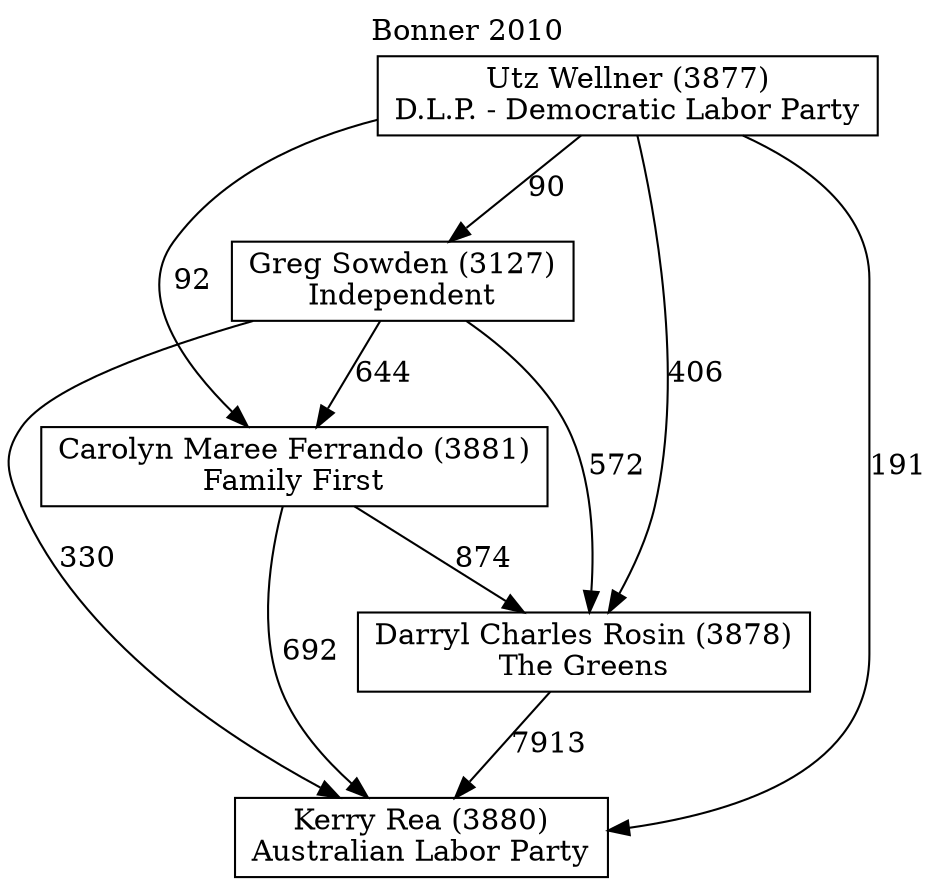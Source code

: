// House preference flow
digraph "Kerry Rea (3880)_Bonner_2010" {
	graph [label="Bonner 2010" labelloc=t mclimit=10]
	node [shape=box]
	"Kerry Rea (3880)" [label="Kerry Rea (3880)
Australian Labor Party"]
	"Darryl Charles Rosin (3878)" [label="Darryl Charles Rosin (3878)
The Greens"]
	"Carolyn Maree Ferrando (3881)" [label="Carolyn Maree Ferrando (3881)
Family First"]
	"Greg Sowden (3127)" [label="Greg Sowden (3127)
Independent"]
	"Utz Wellner (3877)" [label="Utz Wellner (3877)
D.L.P. - Democratic Labor Party"]
	"Darryl Charles Rosin (3878)" -> "Kerry Rea (3880)" [label=7913]
	"Carolyn Maree Ferrando (3881)" -> "Darryl Charles Rosin (3878)" [label=874]
	"Greg Sowden (3127)" -> "Carolyn Maree Ferrando (3881)" [label=644]
	"Utz Wellner (3877)" -> "Greg Sowden (3127)" [label=90]
	"Carolyn Maree Ferrando (3881)" -> "Kerry Rea (3880)" [label=692]
	"Greg Sowden (3127)" -> "Kerry Rea (3880)" [label=330]
	"Utz Wellner (3877)" -> "Kerry Rea (3880)" [label=191]
	"Utz Wellner (3877)" -> "Carolyn Maree Ferrando (3881)" [label=92]
	"Greg Sowden (3127)" -> "Darryl Charles Rosin (3878)" [label=572]
	"Utz Wellner (3877)" -> "Darryl Charles Rosin (3878)" [label=406]
}
